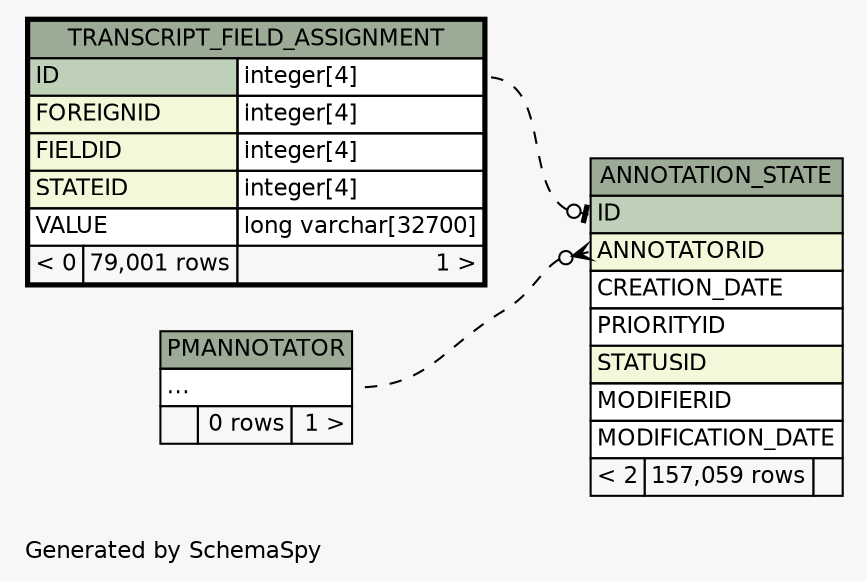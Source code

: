 // dot 2.38.0 on Windows 10 10.0
// SchemaSpy rev Unknown
digraph "impliedTwoDegreesRelationshipsDiagram" {
  graph [
    rankdir="RL"
    bgcolor="#f7f7f7"
    label="\nGenerated by SchemaSpy"
    labeljust="l"
    nodesep="0.18"
    ranksep="0.46"
    fontname="Helvetica"
    fontsize="11"
  ];
  node [
    fontname="Helvetica"
    fontsize="11"
    shape="plaintext"
  ];
  edge [
    arrowsize="0.8"
  ];
  "ANNOTATION_STATE":"ANNOTATORID":w -> "PMANNOTATOR":"elipses":e [arrowhead=none dir=back arrowtail=crowodot style=dashed];
  "ANNOTATION_STATE":"ID":w -> "TRANSCRIPT_FIELD_ASSIGNMENT":"ID.type":e [arrowhead=none dir=back arrowtail=teeodot style=dashed];
  "ANNOTATION_STATE" [
    label=<
    <TABLE BORDER="0" CELLBORDER="1" CELLSPACING="0" BGCOLOR="#ffffff">
      <TR><TD COLSPAN="3" BGCOLOR="#9bab96" ALIGN="CENTER">ANNOTATION_STATE</TD></TR>
      <TR><TD PORT="ID" COLSPAN="3" BGCOLOR="#bed1b8" ALIGN="LEFT">ID</TD></TR>
      <TR><TD PORT="ANNOTATORID" COLSPAN="3" BGCOLOR="#f4f7da" ALIGN="LEFT">ANNOTATORID</TD></TR>
      <TR><TD PORT="CREATION_DATE" COLSPAN="3" ALIGN="LEFT">CREATION_DATE</TD></TR>
      <TR><TD PORT="PRIORITYID" COLSPAN="3" ALIGN="LEFT">PRIORITYID</TD></TR>
      <TR><TD PORT="STATUSID" COLSPAN="3" BGCOLOR="#f4f7da" ALIGN="LEFT">STATUSID</TD></TR>
      <TR><TD PORT="MODIFIERID" COLSPAN="3" ALIGN="LEFT">MODIFIERID</TD></TR>
      <TR><TD PORT="MODIFICATION_DATE" COLSPAN="3" ALIGN="LEFT">MODIFICATION_DATE</TD></TR>
      <TR><TD ALIGN="LEFT" BGCOLOR="#f7f7f7">&lt; 2</TD><TD ALIGN="RIGHT" BGCOLOR="#f7f7f7">157,059 rows</TD><TD ALIGN="RIGHT" BGCOLOR="#f7f7f7">  </TD></TR>
    </TABLE>>
    URL="ANNOTATION_STATE.html"
    tooltip="ANNOTATION_STATE"
  ];
  "PMANNOTATOR" [
    label=<
    <TABLE BORDER="0" CELLBORDER="1" CELLSPACING="0" BGCOLOR="#ffffff">
      <TR><TD COLSPAN="3" BGCOLOR="#9bab96" ALIGN="CENTER">PMANNOTATOR</TD></TR>
      <TR><TD PORT="elipses" COLSPAN="3" ALIGN="LEFT">...</TD></TR>
      <TR><TD ALIGN="LEFT" BGCOLOR="#f7f7f7">  </TD><TD ALIGN="RIGHT" BGCOLOR="#f7f7f7">0 rows</TD><TD ALIGN="RIGHT" BGCOLOR="#f7f7f7">1 &gt;</TD></TR>
    </TABLE>>
    URL="PMANNOTATOR.html"
    tooltip="PMANNOTATOR"
  ];
  "TRANSCRIPT_FIELD_ASSIGNMENT" [
    label=<
    <TABLE BORDER="2" CELLBORDER="1" CELLSPACING="0" BGCOLOR="#ffffff">
      <TR><TD COLSPAN="3" BGCOLOR="#9bab96" ALIGN="CENTER">TRANSCRIPT_FIELD_ASSIGNMENT</TD></TR>
      <TR><TD PORT="ID" COLSPAN="2" BGCOLOR="#bed1b8" ALIGN="LEFT">ID</TD><TD PORT="ID.type" ALIGN="LEFT">integer[4]</TD></TR>
      <TR><TD PORT="FOREIGNID" COLSPAN="2" BGCOLOR="#f4f7da" ALIGN="LEFT">FOREIGNID</TD><TD PORT="FOREIGNID.type" ALIGN="LEFT">integer[4]</TD></TR>
      <TR><TD PORT="FIELDID" COLSPAN="2" BGCOLOR="#f4f7da" ALIGN="LEFT">FIELDID</TD><TD PORT="FIELDID.type" ALIGN="LEFT">integer[4]</TD></TR>
      <TR><TD PORT="STATEID" COLSPAN="2" BGCOLOR="#f4f7da" ALIGN="LEFT">STATEID</TD><TD PORT="STATEID.type" ALIGN="LEFT">integer[4]</TD></TR>
      <TR><TD PORT="VALUE" COLSPAN="2" ALIGN="LEFT">VALUE</TD><TD PORT="VALUE.type" ALIGN="LEFT">long varchar[32700]</TD></TR>
      <TR><TD ALIGN="LEFT" BGCOLOR="#f7f7f7">&lt; 0</TD><TD ALIGN="RIGHT" BGCOLOR="#f7f7f7">79,001 rows</TD><TD ALIGN="RIGHT" BGCOLOR="#f7f7f7">1 &gt;</TD></TR>
    </TABLE>>
    URL="TRANSCRIPT_FIELD_ASSIGNMENT.html"
    tooltip="TRANSCRIPT_FIELD_ASSIGNMENT"
  ];
}
